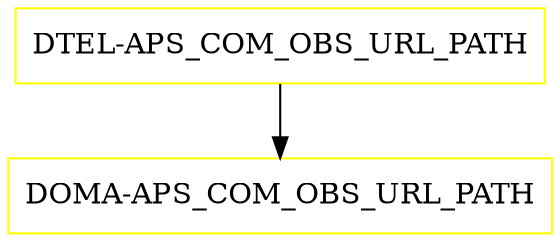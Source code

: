 digraph G {
  "DTEL-APS_COM_OBS_URL_PATH" [shape=box,color=yellow];
  "DOMA-APS_COM_OBS_URL_PATH" [shape=box,color=yellow,URL="./DOMA_APS_COM_OBS_URL_PATH.html"];
  "DTEL-APS_COM_OBS_URL_PATH" -> "DOMA-APS_COM_OBS_URL_PATH";
}

